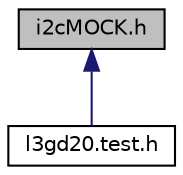digraph "i2cMOCK.h"
{
  edge [fontname="Helvetica",fontsize="10",labelfontname="Helvetica",labelfontsize="10"];
  node [fontname="Helvetica",fontsize="10",shape=record];
  Node1 [label="i2cMOCK.h",height=0.2,width=0.4,color="black", fillcolor="grey75", style="filled" fontcolor="black"];
  Node1 -> Node2 [dir="back",color="midnightblue",fontsize="10",style="solid",fontname="Helvetica"];
  Node2 [label="l3gd20.test.h",height=0.2,width=0.4,color="black", fillcolor="white", style="filled",URL="$l3gd20_8test_8h.html"];
}
